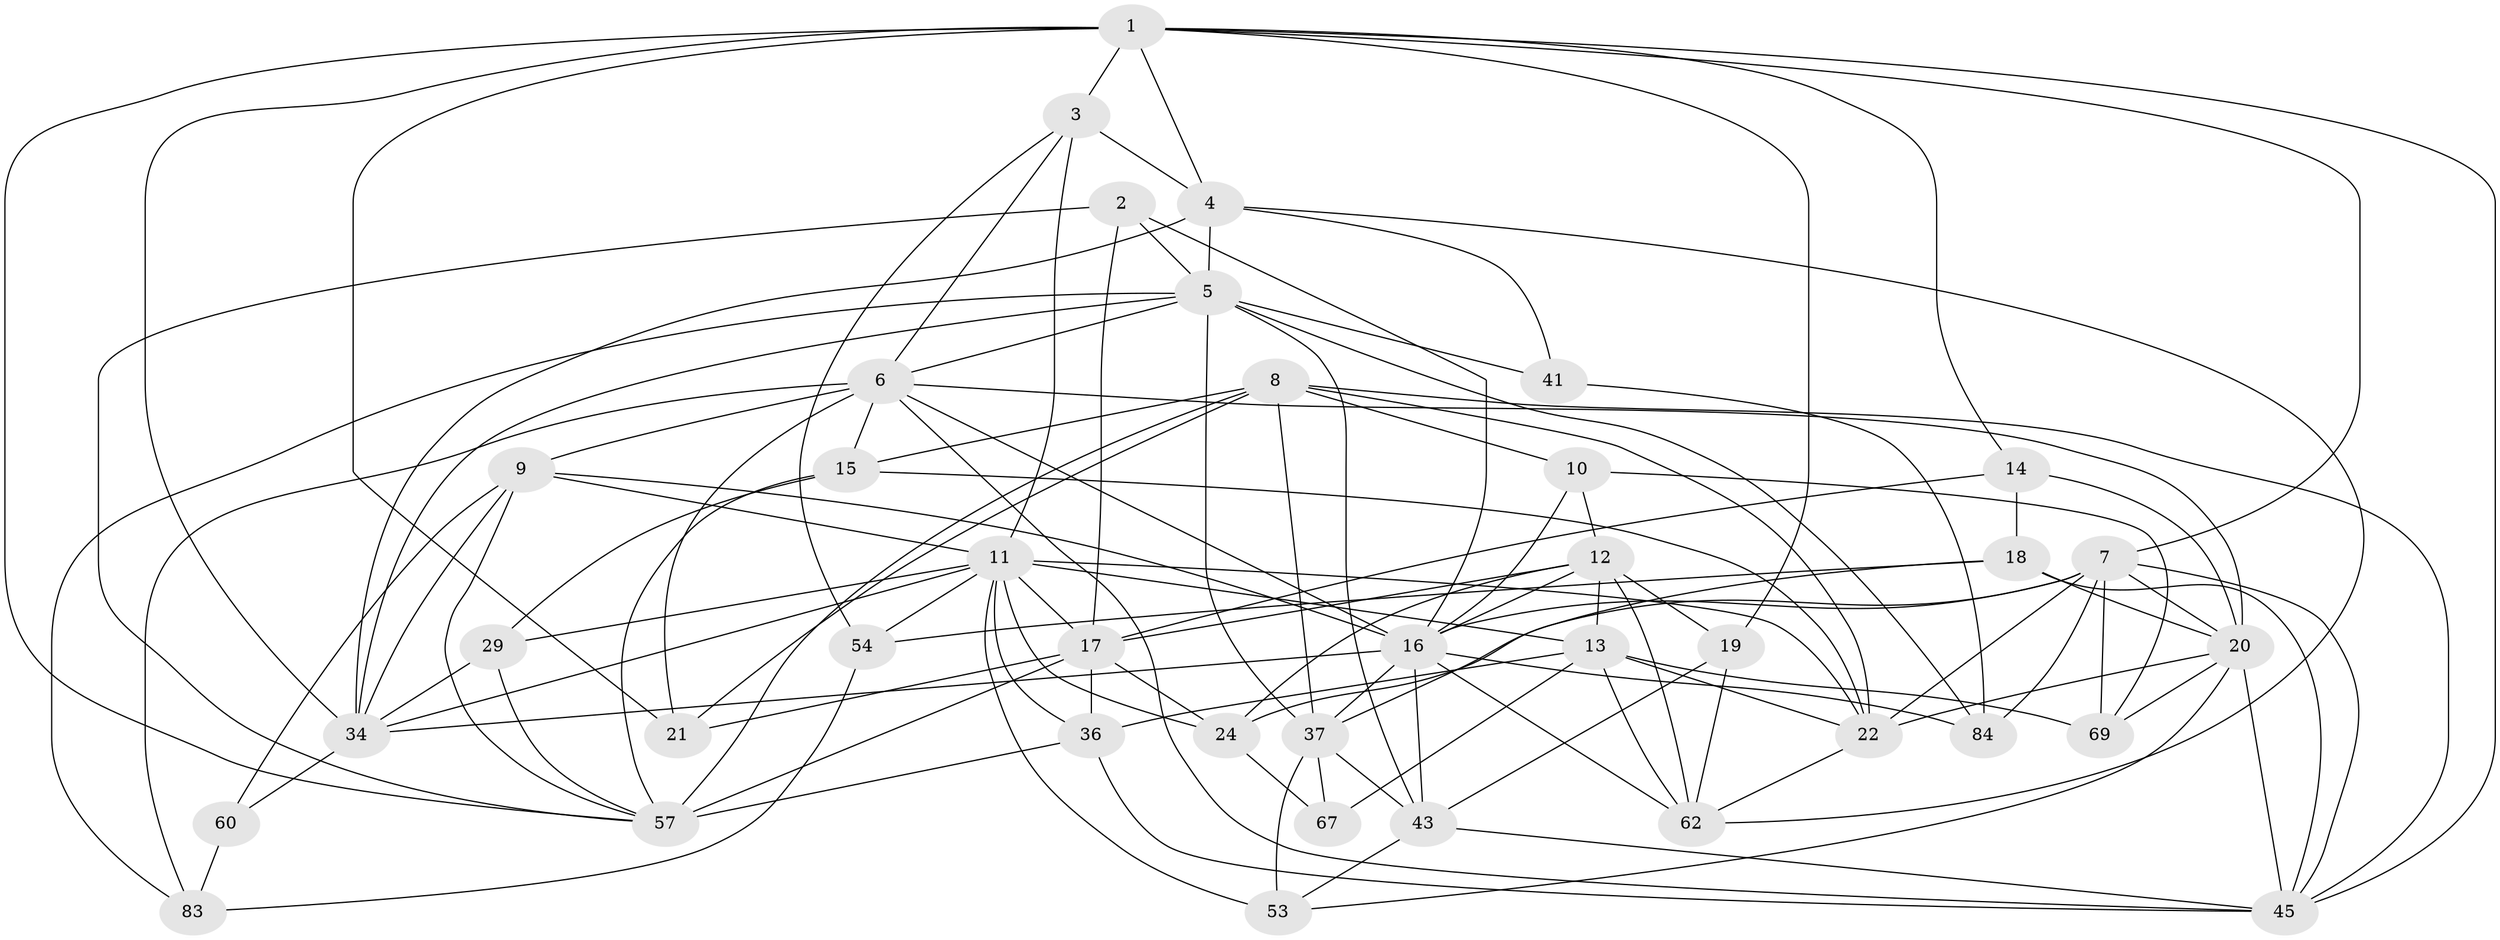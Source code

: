 // original degree distribution, {4: 1.0}
// Generated by graph-tools (version 1.1) at 2025/20/03/04/25 18:20:43]
// undirected, 39 vertices, 117 edges
graph export_dot {
graph [start="1"]
  node [color=gray90,style=filled];
  1 [super="+77+30"];
  2;
  3 [super="+28"];
  4 [super="+56+95"];
  5 [super="+48+47"];
  6 [super="+31+25+23"];
  7 [super="+49"];
  8 [super="+52"];
  9 [super="+61"];
  10;
  11 [super="+50+79+44"];
  12 [super="+82+89"];
  13 [super="+72+68"];
  14;
  15 [super="+87"];
  16 [super="+76+33+35"];
  17 [super="+27"];
  18 [super="+32"];
  19;
  20 [super="+40+42"];
  21;
  22 [super="+26+96"];
  24 [super="+38"];
  29;
  34 [super="+73+81"];
  36 [super="+55"];
  37 [super="+39"];
  41;
  43 [super="+80"];
  45 [super="+51+74"];
  53;
  54;
  57 [super="+94+58+70"];
  60;
  62 [super="+65"];
  67;
  69;
  83 [super="+93"];
  84;
  1 -- 4;
  1 -- 34;
  1 -- 3 [weight=2];
  1 -- 14;
  1 -- 19;
  1 -- 21;
  1 -- 7;
  1 -- 45;
  1 -- 57;
  2 -- 5;
  2 -- 17;
  2 -- 16;
  2 -- 57;
  3 -- 6;
  3 -- 11;
  3 -- 4;
  3 -- 54;
  4 -- 34;
  4 -- 41 [weight=2];
  4 -- 5 [weight=2];
  4 -- 62;
  5 -- 84;
  5 -- 83;
  5 -- 37;
  5 -- 41;
  5 -- 34;
  5 -- 6;
  5 -- 43;
  6 -- 16;
  6 -- 21;
  6 -- 83 [weight=2];
  6 -- 15 [weight=2];
  6 -- 45;
  6 -- 9;
  6 -- 20 [weight=2];
  7 -- 69;
  7 -- 24 [weight=2];
  7 -- 84;
  7 -- 16;
  7 -- 20 [weight=2];
  7 -- 22;
  7 -- 45;
  8 -- 15;
  8 -- 57;
  8 -- 21;
  8 -- 37;
  8 -- 10;
  8 -- 45 [weight=2];
  8 -- 22;
  9 -- 60;
  9 -- 34;
  9 -- 16;
  9 -- 11;
  9 -- 57;
  10 -- 69;
  10 -- 12;
  10 -- 16;
  11 -- 24;
  11 -- 53;
  11 -- 29;
  11 -- 34;
  11 -- 13 [weight=2];
  11 -- 17;
  11 -- 36;
  11 -- 22;
  11 -- 54;
  12 -- 19;
  12 -- 16 [weight=2];
  12 -- 62;
  12 -- 24;
  12 -- 17;
  12 -- 13;
  13 -- 67 [weight=2];
  13 -- 62;
  13 -- 69;
  13 -- 36 [weight=2];
  13 -- 22;
  14 -- 17;
  14 -- 20;
  14 -- 18;
  15 -- 22;
  15 -- 57;
  15 -- 29;
  16 -- 84;
  16 -- 43;
  16 -- 34;
  16 -- 37;
  16 -- 62;
  17 -- 24;
  17 -- 21;
  17 -- 57 [weight=2];
  17 -- 36 [weight=2];
  18 -- 20;
  18 -- 54;
  18 -- 37 [weight=2];
  18 -- 45;
  19 -- 43;
  19 -- 62;
  20 -- 69;
  20 -- 53;
  20 -- 22 [weight=2];
  20 -- 45 [weight=2];
  22 -- 62;
  24 -- 67;
  29 -- 34;
  29 -- 57;
  34 -- 60;
  36 -- 57 [weight=2];
  36 -- 45;
  37 -- 67;
  37 -- 53;
  37 -- 43;
  41 -- 84;
  43 -- 53;
  43 -- 45;
  54 -- 83;
  60 -- 83 [weight=2];
}
